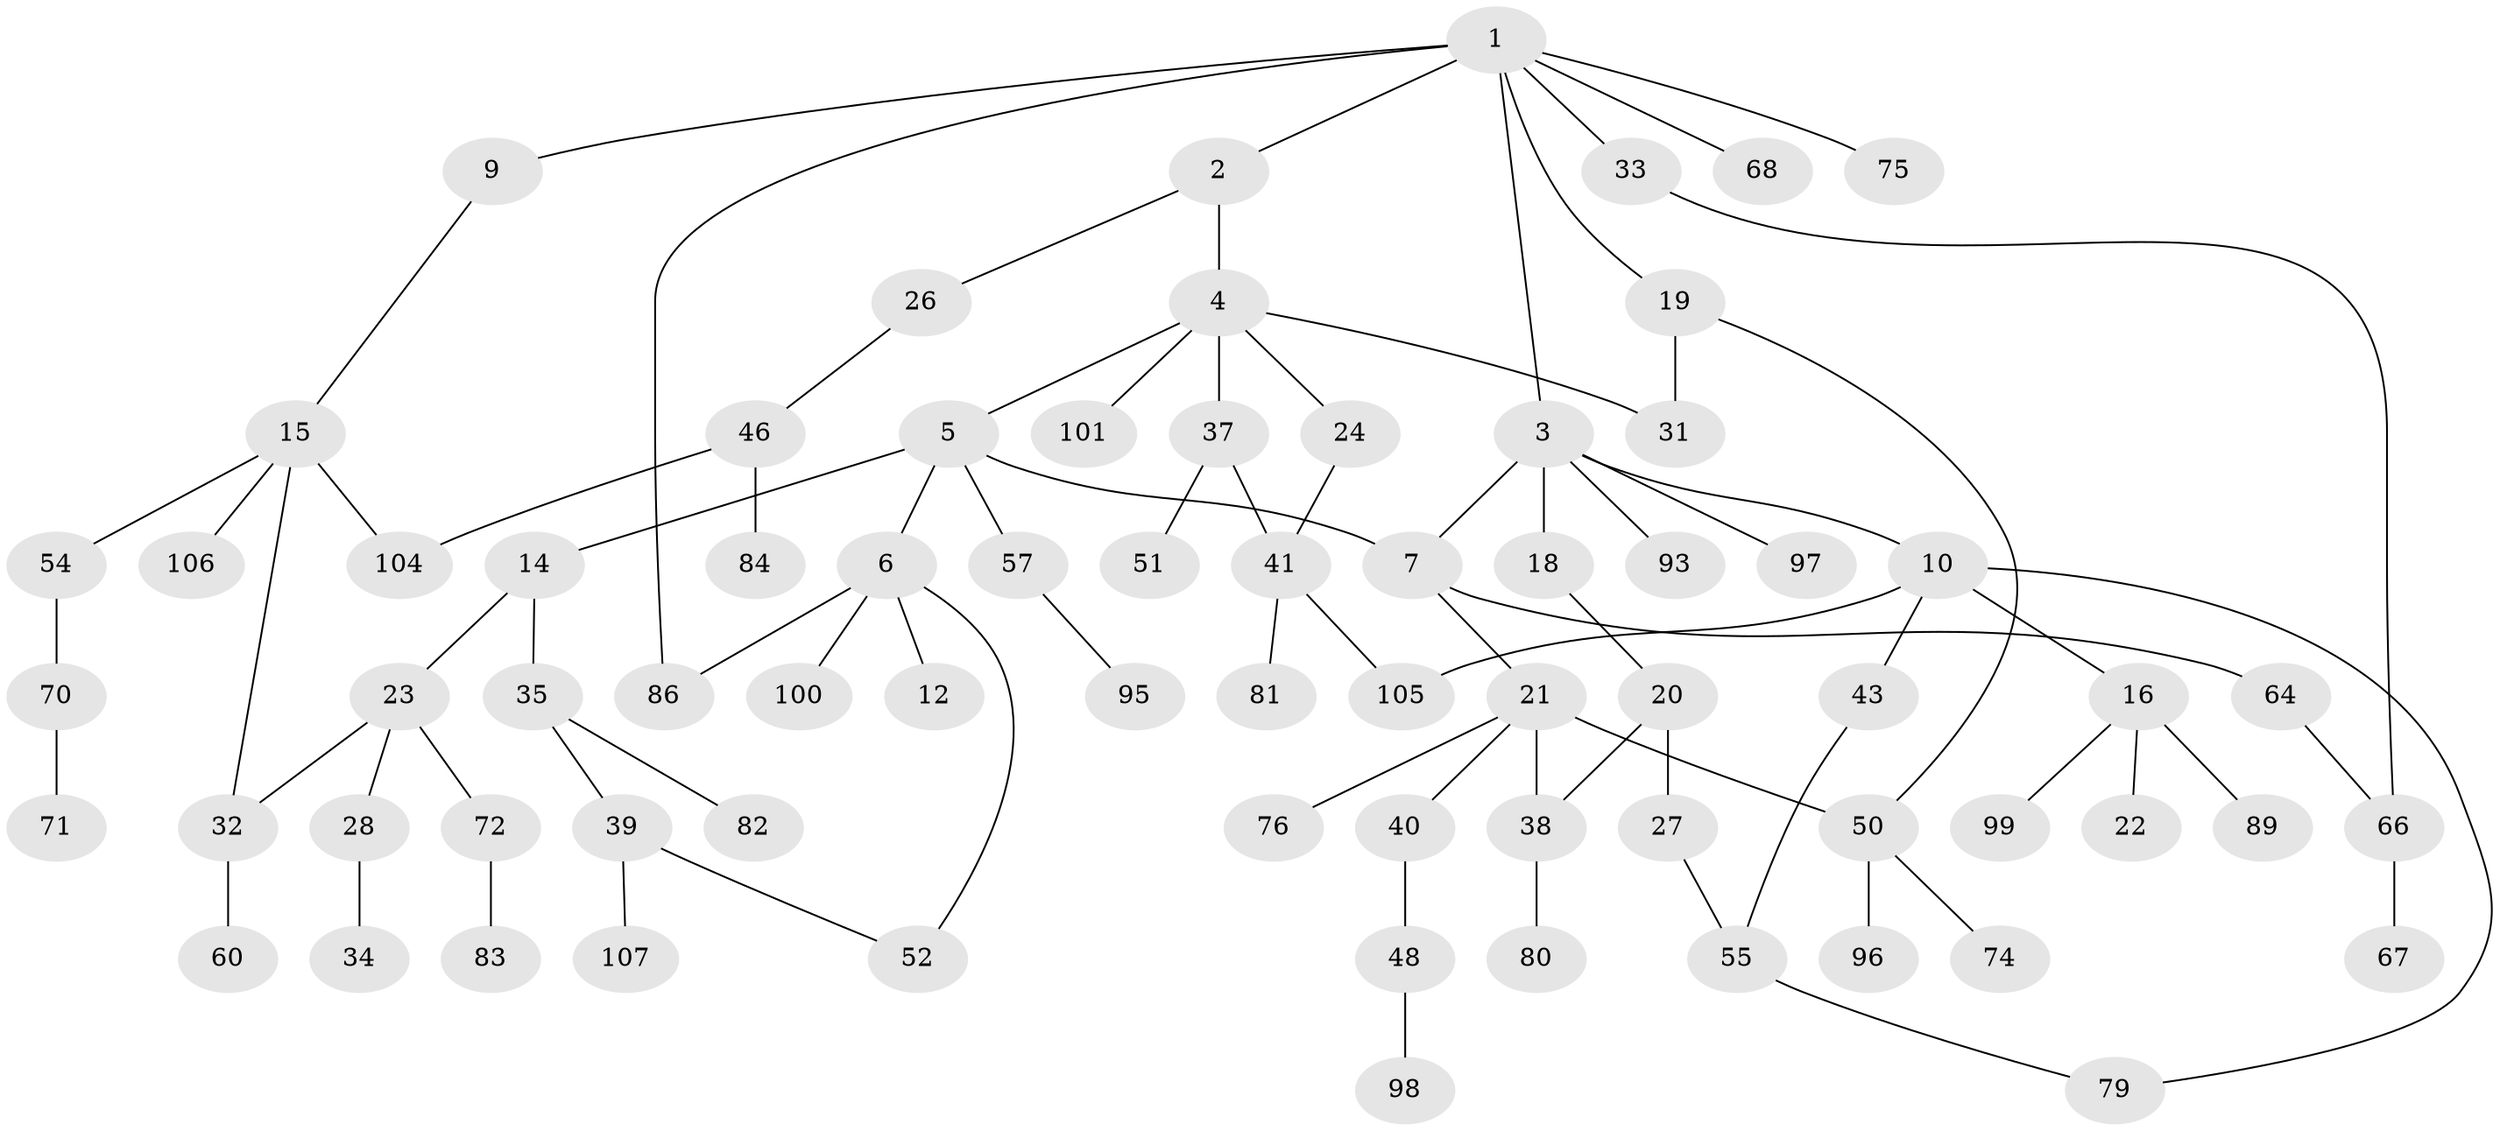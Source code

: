 // original degree distribution, {7: 0.018691588785046728, 4: 0.14018691588785046, 5: 0.028037383177570093, 3: 0.14953271028037382, 2: 0.3177570093457944, 1: 0.34579439252336447}
// Generated by graph-tools (version 1.1) at 2025/10/02/27/25 16:10:52]
// undirected, 73 vertices, 85 edges
graph export_dot {
graph [start="1"]
  node [color=gray90,style=filled];
  1 [super="+8"];
  2 [super="+62"];
  3 [super="+30"];
  4 [super="+91"];
  5 [super="+13"];
  6 [super="+17"];
  7 [super="+11"];
  9;
  10 [super="+36"];
  12;
  14 [super="+90"];
  15 [super="+102"];
  16 [super="+61"];
  18;
  19 [super="+69"];
  20 [super="+29"];
  21 [super="+25"];
  22;
  23 [super="+63"];
  24 [super="+44"];
  26;
  27;
  28;
  31 [super="+45"];
  32 [super="+77"];
  33 [super="+59"];
  34 [super="+49"];
  35 [super="+65"];
  37;
  38 [super="+47"];
  39 [super="+42"];
  40 [super="+58"];
  41 [super="+73"];
  43;
  46 [super="+53"];
  48 [super="+88"];
  50 [super="+94"];
  51 [super="+56"];
  52;
  54;
  55 [super="+103"];
  57;
  60;
  64 [super="+87"];
  66;
  67;
  68;
  70;
  71;
  72 [super="+78"];
  74;
  75;
  76 [super="+85"];
  79;
  80;
  81;
  82;
  83 [super="+92"];
  84;
  86;
  89;
  93;
  95;
  96;
  97;
  98;
  99;
  100;
  101;
  104;
  105;
  106;
  107;
  1 -- 2;
  1 -- 3;
  1 -- 9;
  1 -- 19;
  1 -- 33;
  1 -- 75;
  1 -- 68;
  1 -- 86;
  2 -- 4;
  2 -- 26;
  3 -- 10;
  3 -- 18;
  3 -- 97;
  3 -- 93;
  3 -- 7;
  4 -- 5;
  4 -- 24;
  4 -- 31;
  4 -- 37;
  4 -- 101;
  5 -- 6;
  5 -- 7;
  5 -- 14;
  5 -- 57;
  6 -- 12;
  6 -- 52;
  6 -- 86;
  6 -- 100;
  7 -- 64;
  7 -- 21;
  9 -- 15;
  10 -- 16;
  10 -- 105;
  10 -- 43;
  10 -- 79;
  14 -- 23;
  14 -- 35;
  15 -- 54;
  15 -- 104;
  15 -- 106;
  15 -- 32;
  16 -- 22;
  16 -- 89;
  16 -- 99;
  18 -- 20;
  19 -- 50;
  19 -- 31;
  20 -- 27;
  20 -- 38;
  21 -- 50;
  21 -- 38 [weight=2];
  21 -- 40;
  21 -- 76;
  23 -- 28;
  23 -- 32;
  23 -- 72;
  24 -- 41;
  26 -- 46;
  27 -- 55;
  28 -- 34;
  32 -- 60;
  33 -- 66;
  35 -- 39 [weight=2];
  35 -- 82;
  37 -- 41;
  37 -- 51;
  38 -- 80;
  39 -- 107;
  39 -- 52;
  40 -- 48;
  41 -- 81;
  41 -- 105;
  43 -- 55;
  46 -- 84;
  46 -- 104;
  48 -- 98;
  50 -- 74;
  50 -- 96;
  54 -- 70;
  55 -- 79;
  57 -- 95;
  64 -- 66;
  66 -- 67;
  70 -- 71;
  72 -- 83;
}
